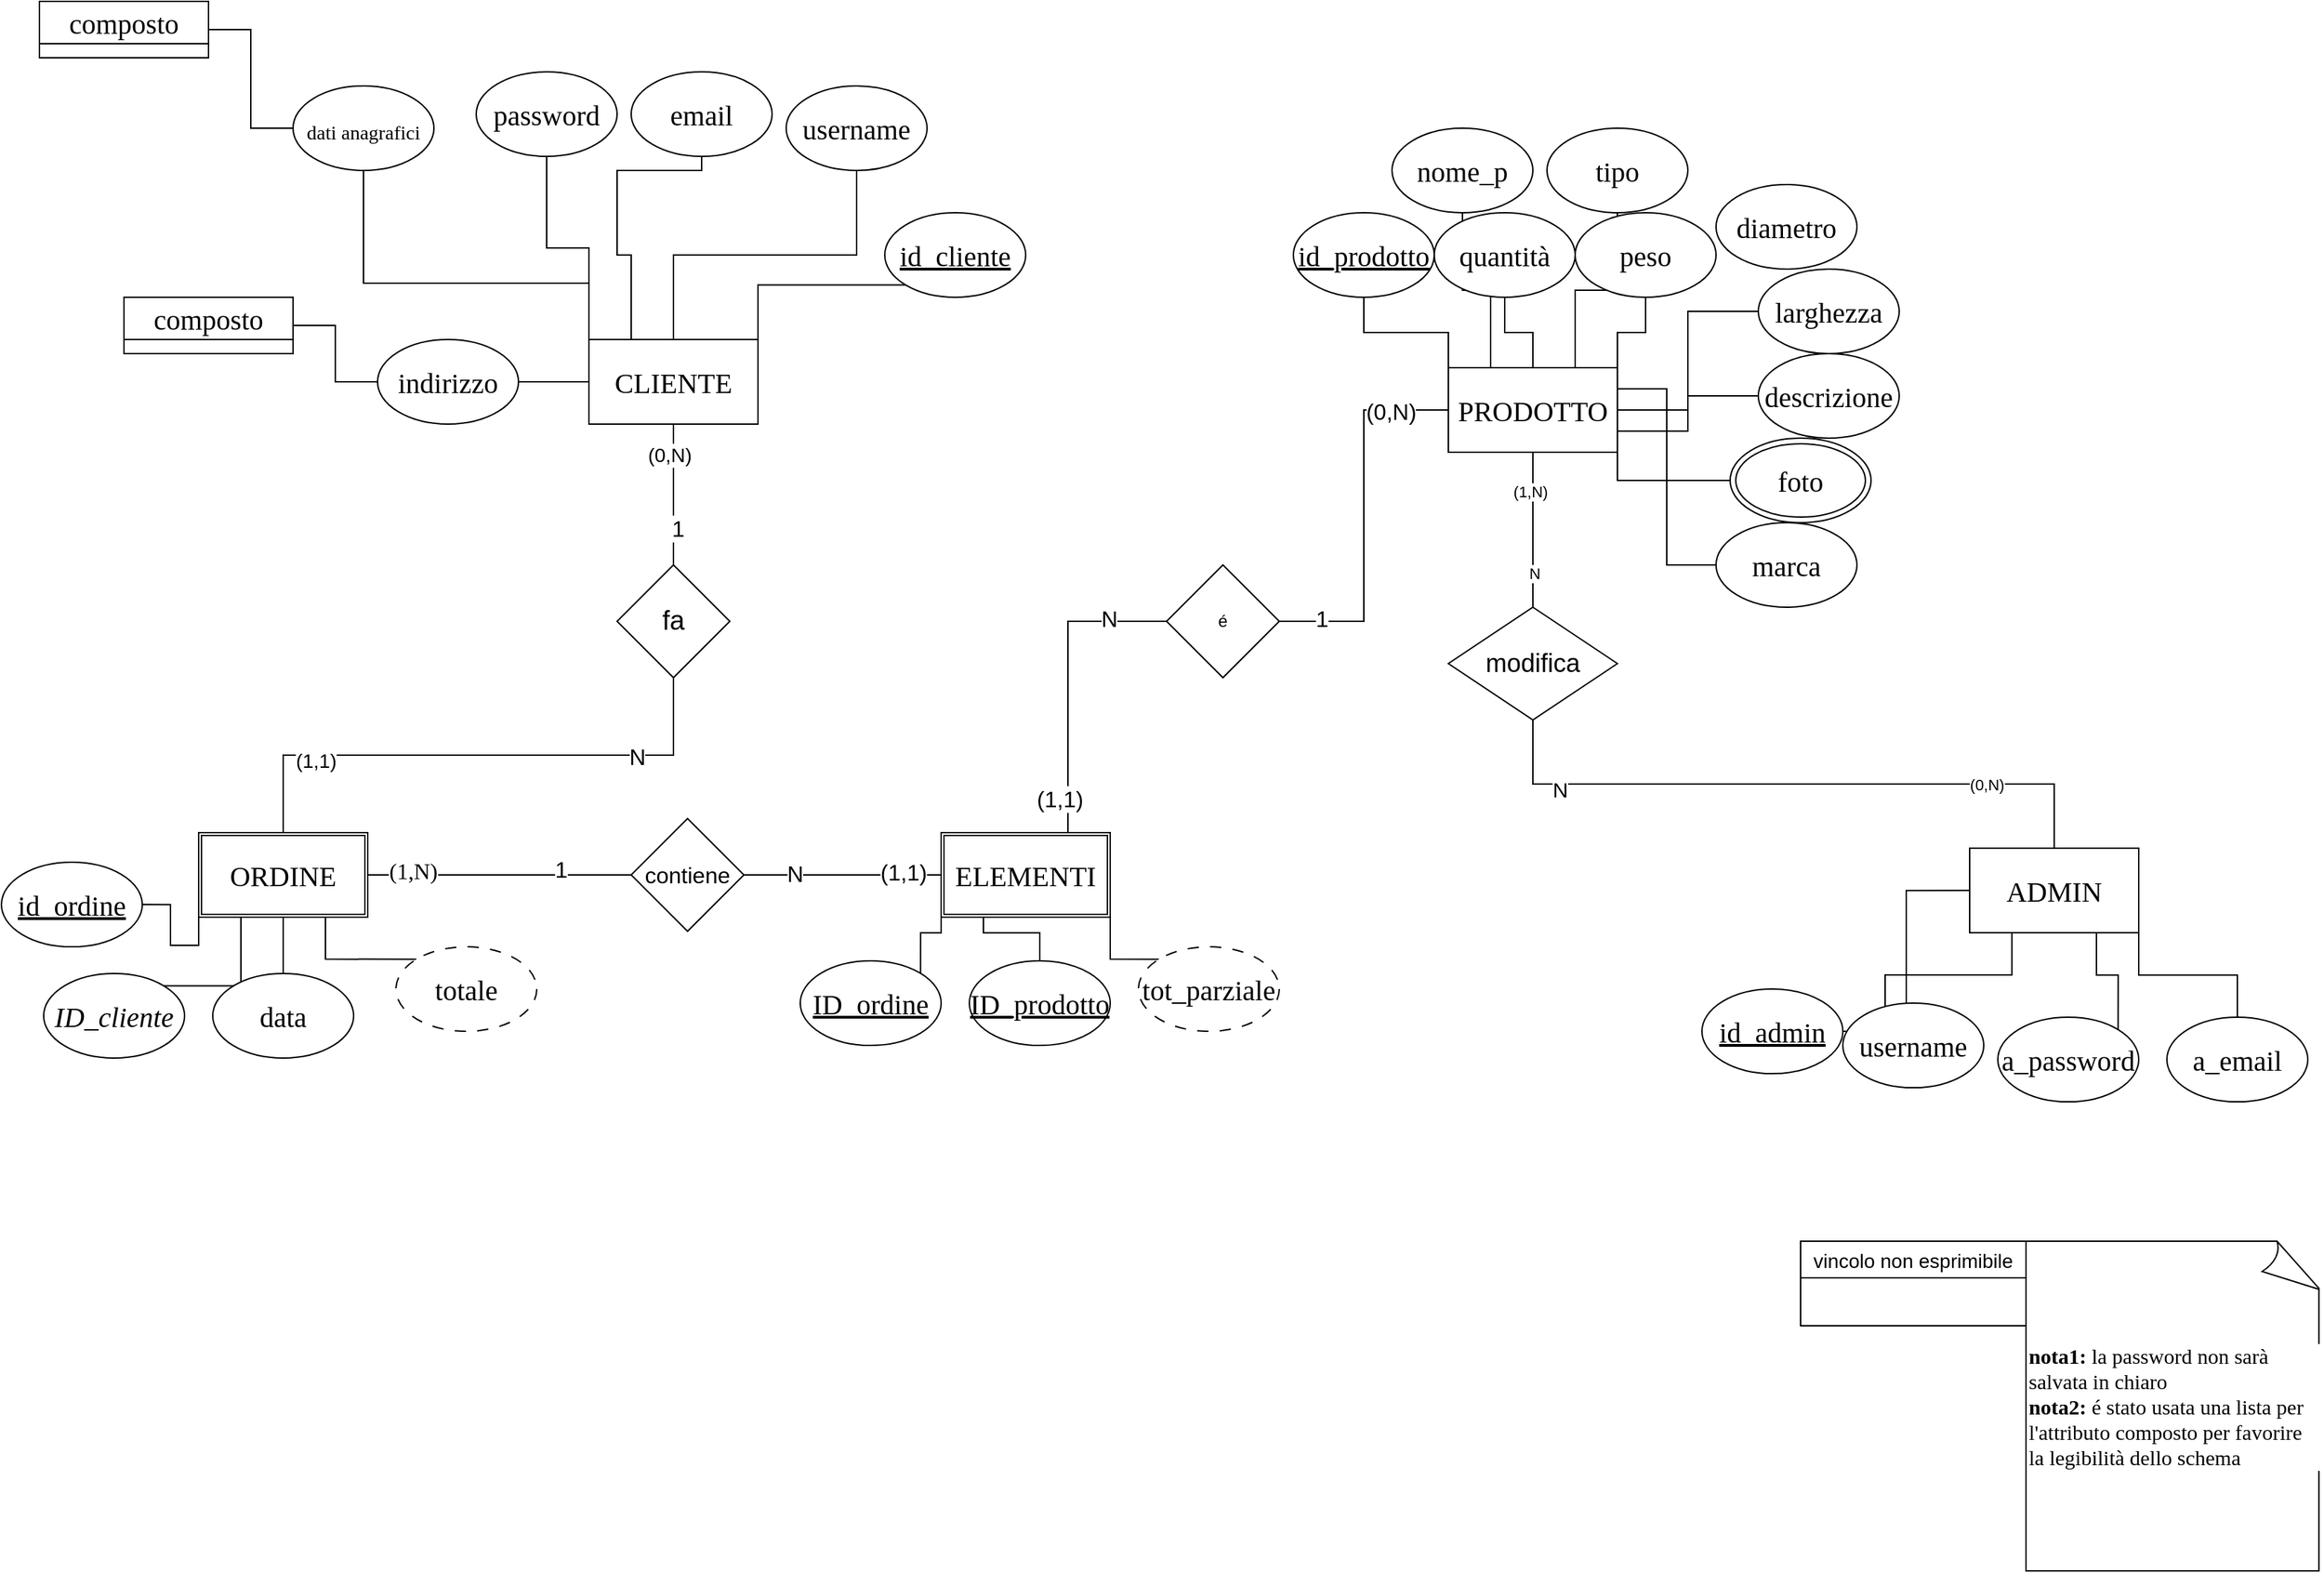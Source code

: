 <mxfile version="24.7.17">
  <diagram name="Pagina-1" id="NRdabR6jRzv1i__fMUOv">
    <mxGraphModel dx="1119" dy="199" grid="1" gridSize="10" guides="1" tooltips="1" connect="1" arrows="1" fold="1" page="1" pageScale="1" pageWidth="827" pageHeight="1169" math="0" shadow="0">
      <root>
        <mxCell id="0" />
        <mxCell id="1" parent="0" />
        <mxCell id="-j8Uv2b7K93E1imjDtDR-1" value="vincolo non esprimibile" style="swimlane;fontStyle=0;childLayout=stackLayout;horizontal=1;startSize=26;horizontalStack=0;resizeParent=1;resizeParentMax=0;resizeLast=0;collapsible=1;marginBottom=0;align=center;fontSize=14;" parent="1" vertex="1">
          <mxGeometry x="450" y="920" width="160" height="60" as="geometry">
            <mxRectangle x="660" y="660" width="180" height="30" as="alternateBounds" />
          </mxGeometry>
        </mxCell>
        <mxCell id="SjlvnA77EbKESXoycACg-14" style="edgeStyle=orthogonalEdgeStyle;rounded=0;orthogonalLoop=1;jettySize=auto;html=1;exitX=0;exitY=0.5;exitDx=0;exitDy=0;entryX=1;entryY=0.5;entryDx=0;entryDy=0;fontFamily=Times New Roman;fontSize=20;fontColor=default;endArrow=none;endFill=0;" parent="1" source="SjlvnA77EbKESXoycACg-2" target="SjlvnA77EbKESXoycACg-6" edge="1">
          <mxGeometry relative="1" as="geometry" />
        </mxCell>
        <mxCell id="SjlvnA77EbKESXoycACg-30" style="edgeStyle=orthogonalEdgeStyle;shape=connector;rounded=0;orthogonalLoop=1;jettySize=auto;html=1;exitX=0;exitY=0.25;exitDx=0;exitDy=0;entryX=0.5;entryY=1;entryDx=0;entryDy=0;strokeColor=default;align=center;verticalAlign=middle;fontFamily=Times New Roman;fontSize=20;fontColor=default;labelBackgroundColor=default;endArrow=none;endFill=0;" parent="1" source="SjlvnA77EbKESXoycACg-2" target="SjlvnA77EbKESXoycACg-28" edge="1">
          <mxGeometry relative="1" as="geometry">
            <Array as="points">
              <mxPoint x="-410" y="240" />
              <mxPoint x="-570" y="240" />
            </Array>
          </mxGeometry>
        </mxCell>
        <mxCell id="SjlvnA77EbKESXoycACg-2" value="CLIENTE" style="rounded=0;whiteSpace=wrap;html=1;fontFamily=Times New Roman;fontSize=20;" parent="1" vertex="1">
          <mxGeometry x="-410" y="280" width="120" height="60" as="geometry" />
        </mxCell>
        <mxCell id="SjlvnA77EbKESXoycACg-29" style="edgeStyle=orthogonalEdgeStyle;shape=connector;rounded=0;orthogonalLoop=1;jettySize=auto;html=1;exitX=0.5;exitY=1;exitDx=0;exitDy=0;entryX=0;entryY=0;entryDx=0;entryDy=0;strokeColor=default;align=center;verticalAlign=middle;fontFamily=Times New Roman;fontSize=20;fontColor=default;labelBackgroundColor=default;endArrow=none;endFill=0;" parent="1" source="SjlvnA77EbKESXoycACg-3" target="SjlvnA77EbKESXoycACg-2" edge="1">
          <mxGeometry relative="1" as="geometry" />
        </mxCell>
        <mxCell id="SjlvnA77EbKESXoycACg-3" value="password" style="ellipse;whiteSpace=wrap;html=1;fontSize=20;fontFamily=Times New Roman;" parent="1" vertex="1">
          <mxGeometry x="-490" y="90" width="100" height="60" as="geometry" />
        </mxCell>
        <mxCell id="SjlvnA77EbKESXoycACg-18" style="edgeStyle=orthogonalEdgeStyle;shape=connector;rounded=0;orthogonalLoop=1;jettySize=auto;html=1;exitX=0;exitY=1;exitDx=0;exitDy=0;entryX=1;entryY=0;entryDx=0;entryDy=0;strokeColor=default;align=center;verticalAlign=middle;fontFamily=Times New Roman;fontSize=20;fontColor=default;labelBackgroundColor=default;endArrow=none;endFill=0;" parent="1" source="SjlvnA77EbKESXoycACg-5" target="SjlvnA77EbKESXoycACg-2" edge="1">
          <mxGeometry relative="1" as="geometry" />
        </mxCell>
        <mxCell id="SjlvnA77EbKESXoycACg-5" value="id_cliente" style="ellipse;whiteSpace=wrap;html=1;fontSize=20;fontFamily=Times New Roman;fontStyle=4" parent="1" vertex="1">
          <mxGeometry x="-200" y="190" width="100" height="60" as="geometry" />
        </mxCell>
        <mxCell id="SjlvnA77EbKESXoycACg-13" style="edgeStyle=orthogonalEdgeStyle;rounded=0;orthogonalLoop=1;jettySize=auto;html=1;exitX=0;exitY=0.5;exitDx=0;exitDy=0;entryX=1;entryY=0.5;entryDx=0;entryDy=0;fontFamily=Times New Roman;fontSize=20;fontColor=default;endArrow=none;endFill=0;" parent="1" source="SjlvnA77EbKESXoycACg-6" target="SjlvnA77EbKESXoycACg-9" edge="1">
          <mxGeometry relative="1" as="geometry" />
        </mxCell>
        <mxCell id="SjlvnA77EbKESXoycACg-6" value="indirizzo" style="ellipse;whiteSpace=wrap;html=1;fontSize=20;fontFamily=Times New Roman;" parent="1" vertex="1">
          <mxGeometry x="-560" y="280" width="100" height="60" as="geometry" />
        </mxCell>
        <mxCell id="SjlvnA77EbKESXoycACg-16" style="edgeStyle=orthogonalEdgeStyle;shape=connector;rounded=0;orthogonalLoop=1;jettySize=auto;html=1;exitX=0.5;exitY=1;exitDx=0;exitDy=0;entryX=0.25;entryY=0;entryDx=0;entryDy=0;strokeColor=default;align=center;verticalAlign=middle;fontFamily=Times New Roman;fontSize=20;fontColor=default;labelBackgroundColor=default;endArrow=none;endFill=0;" parent="1" source="SjlvnA77EbKESXoycACg-7" target="SjlvnA77EbKESXoycACg-2" edge="1">
          <mxGeometry relative="1" as="geometry">
            <Array as="points">
              <mxPoint x="-390" y="160" />
              <mxPoint x="-390" y="220" />
              <mxPoint x="-380" y="220" />
            </Array>
          </mxGeometry>
        </mxCell>
        <mxCell id="SjlvnA77EbKESXoycACg-7" value="email" style="ellipse;whiteSpace=wrap;html=1;fontSize=20;fontFamily=Times New Roman;" parent="1" vertex="1">
          <mxGeometry x="-380" y="90" width="100" height="60" as="geometry" />
        </mxCell>
        <mxCell id="SjlvnA77EbKESXoycACg-17" style="edgeStyle=orthogonalEdgeStyle;shape=connector;rounded=0;orthogonalLoop=1;jettySize=auto;html=1;exitX=0.5;exitY=1;exitDx=0;exitDy=0;entryX=0.5;entryY=0;entryDx=0;entryDy=0;strokeColor=default;align=center;verticalAlign=middle;fontFamily=Times New Roman;fontSize=20;fontColor=default;labelBackgroundColor=default;endArrow=none;endFill=0;" parent="1" source="SjlvnA77EbKESXoycACg-8" target="SjlvnA77EbKESXoycACg-2" edge="1">
          <mxGeometry relative="1" as="geometry" />
        </mxCell>
        <mxCell id="SjlvnA77EbKESXoycACg-8" value="username" style="ellipse;whiteSpace=wrap;html=1;fontSize=20;fontFamily=Times New Roman;" parent="1" vertex="1">
          <mxGeometry x="-270" y="100" width="100" height="60" as="geometry" />
        </mxCell>
        <mxCell id="SjlvnA77EbKESXoycACg-9" value="composto" style="swimlane;fontStyle=0;childLayout=stackLayout;horizontal=1;startSize=30;horizontalStack=0;resizeParent=1;resizeParentMax=0;resizeLast=0;collapsible=1;marginBottom=0;whiteSpace=wrap;html=1;strokeColor=default;align=center;verticalAlign=middle;fontFamily=Times New Roman;fontSize=20;fontColor=default;fillColor=default;" parent="1" vertex="1" collapsed="1">
          <mxGeometry x="-740" y="250" width="120" height="40" as="geometry">
            <mxRectangle x="-250" y="280" width="140" height="210" as="alternateBounds" />
          </mxGeometry>
        </mxCell>
        <mxCell id="SjlvnA77EbKESXoycACg-10" value="civico" style="text;strokeColor=none;fillColor=none;align=left;verticalAlign=middle;spacingLeft=4;spacingRight=4;overflow=hidden;points=[[0,0.5],[1,0.5]];portConstraint=eastwest;rotatable=0;whiteSpace=wrap;html=1;fontFamily=Times New Roman;fontSize=20;fontColor=default;" parent="SjlvnA77EbKESXoycACg-9" vertex="1">
          <mxGeometry y="30" width="140" height="30" as="geometry" />
        </mxCell>
        <mxCell id="SjlvnA77EbKESXoycACg-11" value="via" style="text;strokeColor=none;fillColor=none;align=left;verticalAlign=middle;spacingLeft=4;spacingRight=4;overflow=hidden;points=[[0,0.5],[1,0.5]];portConstraint=eastwest;rotatable=0;whiteSpace=wrap;html=1;fontFamily=Times New Roman;fontSize=20;fontColor=default;" parent="SjlvnA77EbKESXoycACg-9" vertex="1">
          <mxGeometry y="60" width="140" height="30" as="geometry" />
        </mxCell>
        <mxCell id="SjlvnA77EbKESXoycACg-12" value="città" style="text;strokeColor=none;fillColor=none;align=left;verticalAlign=middle;spacingLeft=4;spacingRight=4;overflow=hidden;points=[[0,0.5],[1,0.5]];portConstraint=eastwest;rotatable=0;whiteSpace=wrap;html=1;fontFamily=Times New Roman;fontSize=20;fontColor=default;" parent="SjlvnA77EbKESXoycACg-9" vertex="1">
          <mxGeometry y="90" width="140" height="30" as="geometry" />
        </mxCell>
        <mxCell id="SjlvnA77EbKESXoycACg-21" value="provoncia" style="text;strokeColor=none;fillColor=none;align=left;verticalAlign=middle;spacingLeft=4;spacingRight=4;overflow=hidden;points=[[0,0.5],[1,0.5]];portConstraint=eastwest;rotatable=0;whiteSpace=wrap;html=1;fontFamily=Times New Roman;fontSize=20;fontColor=default;labelBackgroundColor=default;" parent="SjlvnA77EbKESXoycACg-9" vertex="1">
          <mxGeometry y="120" width="140" height="30" as="geometry" />
        </mxCell>
        <mxCell id="SjlvnA77EbKESXoycACg-24" value="nazione" style="text;strokeColor=none;fillColor=none;align=left;verticalAlign=middle;spacingLeft=4;spacingRight=4;overflow=hidden;points=[[0,0.5],[1,0.5]];portConstraint=eastwest;rotatable=0;whiteSpace=wrap;html=1;fontFamily=Times New Roman;fontSize=20;fontColor=default;labelBackgroundColor=default;" parent="SjlvnA77EbKESXoycACg-9" vertex="1">
          <mxGeometry y="150" width="140" height="30" as="geometry" />
        </mxCell>
        <mxCell id="SjlvnA77EbKESXoycACg-25" value="cap" style="text;strokeColor=none;fillColor=none;align=left;verticalAlign=middle;spacingLeft=4;spacingRight=4;overflow=hidden;points=[[0,0.5],[1,0.5]];portConstraint=eastwest;rotatable=0;whiteSpace=wrap;html=1;fontFamily=Times New Roman;fontSize=20;fontColor=default;labelBackgroundColor=default;" parent="SjlvnA77EbKESXoycACg-9" vertex="1">
          <mxGeometry y="180" width="140" height="30" as="geometry" />
        </mxCell>
        <mxCell id="SjlvnA77EbKESXoycACg-19" value="&lt;b&gt;nota1: &lt;/b&gt;la password non sarà salvata in chiaro&lt;div&gt;&lt;b&gt;nota2:&lt;/b&gt;&amp;nbsp;é stato usata una lista per l&#39;attributo composto per favorire la legibilità dello schema&lt;/div&gt;" style="whiteSpace=wrap;html=1;shape=mxgraph.basic.document;strokeColor=default;align=left;verticalAlign=middle;fontFamily=Times New Roman;fontSize=15;fontColor=default;labelBackgroundColor=default;fillColor=default;" parent="1" vertex="1">
          <mxGeometry x="610" y="920" width="210" height="234" as="geometry" />
        </mxCell>
        <mxCell id="SjlvnA77EbKESXoycACg-35" style="edgeStyle=orthogonalEdgeStyle;shape=connector;rounded=0;orthogonalLoop=1;jettySize=auto;html=1;exitX=0;exitY=0.5;exitDx=0;exitDy=0;entryX=1;entryY=0.5;entryDx=0;entryDy=0;strokeColor=default;align=center;verticalAlign=middle;fontFamily=Times New Roman;fontSize=20;fontColor=default;labelBackgroundColor=default;endArrow=none;endFill=0;" parent="1" source="SjlvnA77EbKESXoycACg-28" target="SjlvnA77EbKESXoycACg-31" edge="1">
          <mxGeometry relative="1" as="geometry" />
        </mxCell>
        <mxCell id="SjlvnA77EbKESXoycACg-28" value="&lt;font style=&quot;font-size: 14px;&quot;&gt;dati anagrafici&lt;/font&gt;" style="ellipse;whiteSpace=wrap;html=1;strokeColor=default;align=center;verticalAlign=middle;fontFamily=Times New Roman;fontSize=20;fontColor=default;labelBackgroundColor=default;fillColor=default;" parent="1" vertex="1">
          <mxGeometry x="-620" y="100" width="100" height="60" as="geometry" />
        </mxCell>
        <mxCell id="SjlvnA77EbKESXoycACg-31" value="composto" style="swimlane;fontStyle=0;childLayout=stackLayout;horizontal=1;startSize=30;horizontalStack=0;resizeParent=1;resizeParentMax=0;resizeLast=0;collapsible=1;marginBottom=0;whiteSpace=wrap;html=1;strokeColor=default;align=center;verticalAlign=middle;fontFamily=Times New Roman;fontSize=20;fontColor=default;labelBackgroundColor=default;fillColor=default;" parent="1" vertex="1" collapsed="1">
          <mxGeometry x="-800" y="40" width="120" height="40" as="geometry">
            <mxRectangle x="-310" y="70" width="140" height="120" as="alternateBounds" />
          </mxGeometry>
        </mxCell>
        <mxCell id="SjlvnA77EbKESXoycACg-32" value="nome" style="text;strokeColor=none;fillColor=none;align=left;verticalAlign=middle;spacingLeft=4;spacingRight=4;overflow=hidden;points=[[0,0.5],[1,0.5]];portConstraint=eastwest;rotatable=0;whiteSpace=wrap;html=1;fontFamily=Times New Roman;fontSize=20;fontColor=default;labelBackgroundColor=default;" parent="SjlvnA77EbKESXoycACg-31" vertex="1">
          <mxGeometry y="30" width="140" height="30" as="geometry" />
        </mxCell>
        <mxCell id="SjlvnA77EbKESXoycACg-33" value="cognome" style="text;strokeColor=none;fillColor=none;align=left;verticalAlign=middle;spacingLeft=4;spacingRight=4;overflow=hidden;points=[[0,0.5],[1,0.5]];portConstraint=eastwest;rotatable=0;whiteSpace=wrap;html=1;fontFamily=Times New Roman;fontSize=20;fontColor=default;labelBackgroundColor=default;" parent="SjlvnA77EbKESXoycACg-31" vertex="1">
          <mxGeometry y="60" width="140" height="30" as="geometry" />
        </mxCell>
        <mxCell id="SjlvnA77EbKESXoycACg-34" value="data di nascita" style="text;strokeColor=none;fillColor=none;align=left;verticalAlign=middle;spacingLeft=4;spacingRight=4;overflow=hidden;points=[[0,0.5],[1,0.5]];portConstraint=eastwest;rotatable=0;whiteSpace=wrap;html=1;fontFamily=Times New Roman;fontSize=20;fontColor=default;labelBackgroundColor=default;" parent="SjlvnA77EbKESXoycACg-31" vertex="1">
          <mxGeometry y="90" width="140" height="30" as="geometry" />
        </mxCell>
        <mxCell id="SjlvnA77EbKESXoycACg-36" value="ADMIN" style="rounded=0;whiteSpace=wrap;html=1;strokeColor=default;align=center;verticalAlign=middle;fontFamily=Times New Roman;fontSize=20;fontColor=default;labelBackgroundColor=default;fillColor=default;" parent="1" vertex="1">
          <mxGeometry x="570" y="641.05" width="120" height="60" as="geometry" />
        </mxCell>
        <mxCell id="SjlvnA77EbKESXoycACg-41" style="edgeStyle=orthogonalEdgeStyle;shape=connector;rounded=0;orthogonalLoop=1;jettySize=auto;html=1;exitX=0.5;exitY=0;exitDx=0;exitDy=0;entryX=1;entryY=1;entryDx=0;entryDy=0;strokeColor=default;align=center;verticalAlign=middle;fontFamily=Times New Roman;fontSize=20;fontColor=default;labelBackgroundColor=default;endArrow=none;endFill=0;" parent="1" source="SjlvnA77EbKESXoycACg-37" target="SjlvnA77EbKESXoycACg-36" edge="1">
          <mxGeometry relative="1" as="geometry" />
        </mxCell>
        <mxCell id="SjlvnA77EbKESXoycACg-37" value="a_email" style="ellipse;whiteSpace=wrap;html=1;fontSize=20;fontFamily=Times New Roman;" parent="1" vertex="1">
          <mxGeometry x="710" y="761.05" width="100" height="60" as="geometry" />
        </mxCell>
        <mxCell id="SjlvnA77EbKESXoycACg-42" style="edgeStyle=orthogonalEdgeStyle;shape=connector;rounded=0;orthogonalLoop=1;jettySize=auto;html=1;exitX=1;exitY=0;exitDx=0;exitDy=0;entryX=0.75;entryY=1;entryDx=0;entryDy=0;strokeColor=default;align=center;verticalAlign=middle;fontFamily=Times New Roman;fontSize=20;fontColor=default;labelBackgroundColor=default;endArrow=none;endFill=0;" parent="1" source="SjlvnA77EbKESXoycACg-38" target="SjlvnA77EbKESXoycACg-36" edge="1">
          <mxGeometry relative="1" as="geometry" />
        </mxCell>
        <mxCell id="SjlvnA77EbKESXoycACg-38" value="a_password" style="ellipse;whiteSpace=wrap;html=1;fontSize=20;fontFamily=Times New Roman;" parent="1" vertex="1">
          <mxGeometry x="590" y="761.05" width="100" height="60" as="geometry" />
        </mxCell>
        <mxCell id="SjlvnA77EbKESXoycACg-44" style="edgeStyle=orthogonalEdgeStyle;shape=connector;rounded=0;orthogonalLoop=1;jettySize=auto;html=1;exitX=1;exitY=0.5;exitDx=0;exitDy=0;entryX=0.25;entryY=1;entryDx=0;entryDy=0;strokeColor=default;align=center;verticalAlign=middle;fontFamily=Times New Roman;fontSize=20;fontColor=default;labelBackgroundColor=default;endArrow=none;endFill=0;" parent="1" source="SjlvnA77EbKESXoycACg-39" target="SjlvnA77EbKESXoycACg-36" edge="1">
          <mxGeometry relative="1" as="geometry">
            <Array as="points">
              <mxPoint x="510" y="731.05" />
              <mxPoint x="600" y="731.05" />
            </Array>
          </mxGeometry>
        </mxCell>
        <mxCell id="SjlvnA77EbKESXoycACg-45" style="edgeStyle=orthogonalEdgeStyle;shape=connector;rounded=0;orthogonalLoop=1;jettySize=auto;html=1;exitX=1;exitY=0.5;exitDx=0;exitDy=0;entryX=0;entryY=0.5;entryDx=0;entryDy=0;strokeColor=default;align=center;verticalAlign=middle;fontFamily=Times New Roman;fontSize=20;fontColor=default;labelBackgroundColor=default;endArrow=none;endFill=0;" parent="1" source="SjlvnA77EbKESXoycACg-40" target="SjlvnA77EbKESXoycACg-36" edge="1">
          <mxGeometry relative="1" as="geometry" />
        </mxCell>
        <mxCell id="SjlvnA77EbKESXoycACg-40" value="&lt;u&gt;id_admin&lt;/u&gt;" style="ellipse;whiteSpace=wrap;html=1;fontSize=20;fontFamily=Times New Roman;" parent="1" vertex="1">
          <mxGeometry x="380" y="741.05" width="100" height="60" as="geometry" />
        </mxCell>
        <mxCell id="SjlvnA77EbKESXoycACg-46" value="PRODOTTO" style="rounded=0;whiteSpace=wrap;html=1;strokeColor=default;align=center;verticalAlign=middle;fontFamily=Times New Roman;fontSize=20;fontColor=default;labelBackgroundColor=default;fillColor=default;" parent="1" vertex="1">
          <mxGeometry x="200" y="300" width="120" height="60" as="geometry" />
        </mxCell>
        <mxCell id="SjlvnA77EbKESXoycACg-63" style="edgeStyle=orthogonalEdgeStyle;shape=connector;rounded=0;orthogonalLoop=1;jettySize=auto;html=1;exitX=0.5;exitY=1;exitDx=0;exitDy=0;entryX=0.5;entryY=0;entryDx=0;entryDy=0;strokeColor=default;align=center;verticalAlign=middle;fontFamily=Times New Roman;fontSize=20;fontColor=default;labelBackgroundColor=default;endArrow=none;endFill=0;" parent="1" source="SjlvnA77EbKESXoycACg-47" target="SjlvnA77EbKESXoycACg-46" edge="1">
          <mxGeometry relative="1" as="geometry" />
        </mxCell>
        <mxCell id="SjlvnA77EbKESXoycACg-61" style="edgeStyle=orthogonalEdgeStyle;shape=connector;rounded=0;orthogonalLoop=1;jettySize=auto;html=1;exitX=0.5;exitY=1;exitDx=0;exitDy=0;entryX=1;entryY=0;entryDx=0;entryDy=0;strokeColor=default;align=center;verticalAlign=middle;fontFamily=Times New Roman;fontSize=20;fontColor=default;labelBackgroundColor=default;endArrow=none;endFill=0;" parent="1" source="SjlvnA77EbKESXoycACg-48" target="SjlvnA77EbKESXoycACg-46" edge="1">
          <mxGeometry relative="1" as="geometry" />
        </mxCell>
        <mxCell id="SjlvnA77EbKESXoycACg-60" style="edgeStyle=orthogonalEdgeStyle;shape=connector;rounded=0;orthogonalLoop=1;jettySize=auto;html=1;exitX=0;exitY=0.5;exitDx=0;exitDy=0;entryX=1;entryY=0.25;entryDx=0;entryDy=0;strokeColor=default;align=center;verticalAlign=middle;fontFamily=Times New Roman;fontSize=20;fontColor=default;labelBackgroundColor=default;endArrow=none;endFill=0;" parent="1" source="SjlvnA77EbKESXoycACg-49" target="SjlvnA77EbKESXoycACg-46" edge="1">
          <mxGeometry relative="1" as="geometry" />
        </mxCell>
        <mxCell id="SjlvnA77EbKESXoycACg-49" value="marca" style="ellipse;whiteSpace=wrap;html=1;fontSize=20;fontFamily=Times New Roman;" parent="1" vertex="1">
          <mxGeometry x="390" y="410" width="100" height="60" as="geometry" />
        </mxCell>
        <mxCell id="SjlvnA77EbKESXoycACg-57" style="edgeStyle=orthogonalEdgeStyle;shape=connector;rounded=0;orthogonalLoop=1;jettySize=auto;html=1;exitX=0;exitY=0.5;exitDx=0;exitDy=0;entryX=1;entryY=1;entryDx=0;entryDy=0;strokeColor=default;align=center;verticalAlign=middle;fontFamily=Times New Roman;fontSize=20;fontColor=default;labelBackgroundColor=default;endArrow=none;endFill=0;" parent="1" source="0uigxhlXDYKZX2fZEs79-1" target="SjlvnA77EbKESXoycACg-46" edge="1">
          <mxGeometry relative="1" as="geometry">
            <mxPoint x="400" y="380" as="sourcePoint" />
          </mxGeometry>
        </mxCell>
        <mxCell id="SjlvnA77EbKESXoycACg-58" style="edgeStyle=orthogonalEdgeStyle;shape=connector;rounded=0;orthogonalLoop=1;jettySize=auto;html=1;exitX=0;exitY=0.5;exitDx=0;exitDy=0;entryX=1;entryY=0.75;entryDx=0;entryDy=0;strokeColor=default;align=center;verticalAlign=middle;fontFamily=Times New Roman;fontSize=20;fontColor=default;labelBackgroundColor=default;endArrow=none;endFill=0;" parent="1" source="SjlvnA77EbKESXoycACg-51" target="SjlvnA77EbKESXoycACg-46" edge="1">
          <mxGeometry relative="1" as="geometry" />
        </mxCell>
        <mxCell id="SjlvnA77EbKESXoycACg-51" value="descrizione" style="ellipse;whiteSpace=wrap;html=1;fontSize=20;fontFamily=Times New Roman;" parent="1" vertex="1">
          <mxGeometry x="420" y="290" width="100" height="60" as="geometry" />
        </mxCell>
        <mxCell id="SjlvnA77EbKESXoycACg-65" style="edgeStyle=orthogonalEdgeStyle;shape=connector;rounded=0;orthogonalLoop=1;jettySize=auto;html=1;exitX=0.5;exitY=1;exitDx=0;exitDy=0;entryX=0;entryY=0;entryDx=0;entryDy=0;strokeColor=default;align=center;verticalAlign=middle;fontFamily=Times New Roman;fontSize=20;fontColor=default;labelBackgroundColor=default;endArrow=none;endFill=0;" parent="1" source="SjlvnA77EbKESXoycACg-52" target="SjlvnA77EbKESXoycACg-46" edge="1">
          <mxGeometry relative="1" as="geometry" />
        </mxCell>
        <mxCell id="SjlvnA77EbKESXoycACg-52" value="&lt;u&gt;id_prodotto&lt;/u&gt;" style="ellipse;whiteSpace=wrap;html=1;fontSize=20;fontFamily=Times New Roman;" parent="1" vertex="1">
          <mxGeometry x="90" y="190" width="100" height="60" as="geometry" />
        </mxCell>
        <mxCell id="SjlvnA77EbKESXoycACg-53" value="diametro" style="ellipse;whiteSpace=wrap;html=1;fontSize=20;fontFamily=Times New Roman;" parent="1" vertex="1">
          <mxGeometry x="390" y="170" width="100" height="60" as="geometry" />
        </mxCell>
        <mxCell id="SjlvnA77EbKESXoycACg-64" style="edgeStyle=orthogonalEdgeStyle;shape=connector;rounded=0;orthogonalLoop=1;jettySize=auto;html=1;exitX=0.5;exitY=1;exitDx=0;exitDy=0;entryX=0.25;entryY=0;entryDx=0;entryDy=0;strokeColor=default;align=center;verticalAlign=middle;fontFamily=Times New Roman;fontSize=20;fontColor=default;labelBackgroundColor=default;endArrow=none;endFill=0;" parent="1" source="SjlvnA77EbKESXoycACg-54" target="SjlvnA77EbKESXoycACg-46" edge="1">
          <mxGeometry relative="1" as="geometry" />
        </mxCell>
        <mxCell id="SjlvnA77EbKESXoycACg-54" value="nome_p" style="ellipse;whiteSpace=wrap;html=1;fontSize=20;fontFamily=Times New Roman;" parent="1" vertex="1">
          <mxGeometry x="160" y="130" width="100" height="60" as="geometry" />
        </mxCell>
        <mxCell id="SjlvnA77EbKESXoycACg-62" style="edgeStyle=orthogonalEdgeStyle;shape=connector;rounded=0;orthogonalLoop=1;jettySize=auto;html=1;exitX=0.5;exitY=1;exitDx=0;exitDy=0;entryX=0.75;entryY=0;entryDx=0;entryDy=0;strokeColor=default;align=center;verticalAlign=middle;fontFamily=Times New Roman;fontSize=20;fontColor=default;labelBackgroundColor=default;endArrow=none;endFill=0;" parent="1" source="SjlvnA77EbKESXoycACg-55" target="SjlvnA77EbKESXoycACg-46" edge="1">
          <mxGeometry relative="1" as="geometry" />
        </mxCell>
        <mxCell id="SjlvnA77EbKESXoycACg-55" value="tipo" style="ellipse;whiteSpace=wrap;html=1;fontSize=20;fontFamily=Times New Roman;" parent="1" vertex="1">
          <mxGeometry x="270" y="130" width="100" height="60" as="geometry" />
        </mxCell>
        <mxCell id="SjlvnA77EbKESXoycACg-59" style="edgeStyle=orthogonalEdgeStyle;shape=connector;rounded=0;orthogonalLoop=1;jettySize=auto;html=1;exitX=0;exitY=0.5;exitDx=0;exitDy=0;entryX=1;entryY=0.5;entryDx=0;entryDy=0;strokeColor=default;align=center;verticalAlign=middle;fontFamily=Times New Roman;fontSize=20;fontColor=default;labelBackgroundColor=default;endArrow=none;endFill=0;" parent="1" source="SjlvnA77EbKESXoycACg-56" target="SjlvnA77EbKESXoycACg-46" edge="1">
          <mxGeometry relative="1" as="geometry" />
        </mxCell>
        <mxCell id="SjlvnA77EbKESXoycACg-56" value="larghezza" style="ellipse;whiteSpace=wrap;html=1;fontSize=20;fontFamily=Times New Roman;" parent="1" vertex="1">
          <mxGeometry x="420" y="230" width="100" height="60" as="geometry" />
        </mxCell>
        <mxCell id="SjlvnA77EbKESXoycACg-47" value="quantità" style="ellipse;whiteSpace=wrap;html=1;fontSize=20;fontFamily=Times New Roman;" parent="1" vertex="1">
          <mxGeometry x="190" y="190" width="100" height="60" as="geometry" />
        </mxCell>
        <mxCell id="SjlvnA77EbKESXoycACg-48" value="peso" style="ellipse;whiteSpace=wrap;html=1;fontSize=20;fontFamily=Times New Roman;" parent="1" vertex="1">
          <mxGeometry x="290" y="190" width="100" height="60" as="geometry" />
        </mxCell>
        <mxCell id="0uigxhlXDYKZX2fZEs79-1" value="&lt;font face=&quot;Times New Roman&quot; style=&quot;font-size: 20px;&quot;&gt;foto&lt;/font&gt;" style="ellipse;shape=doubleEllipse;whiteSpace=wrap;html=1;" parent="1" vertex="1">
          <mxGeometry x="400" y="350" width="100" height="60" as="geometry" />
        </mxCell>
        <mxCell id="SjlvnA77EbKESXoycACg-39" value="username" style="ellipse;whiteSpace=wrap;html=1;fontSize=20;fontFamily=Times New Roman;" parent="1" vertex="1">
          <mxGeometry x="480" y="751.05" width="100" height="60" as="geometry" />
        </mxCell>
        <mxCell id="0uigxhlXDYKZX2fZEs79-4" style="edgeStyle=orthogonalEdgeStyle;rounded=0;orthogonalLoop=1;jettySize=auto;html=1;exitX=0.5;exitY=0;exitDx=0;exitDy=0;entryX=0.5;entryY=1;entryDx=0;entryDy=0;endArrow=none;endFill=0;" parent="1" source="0uigxhlXDYKZX2fZEs79-3" target="SjlvnA77EbKESXoycACg-46" edge="1">
          <mxGeometry relative="1" as="geometry" />
        </mxCell>
        <mxCell id="0uigxhlXDYKZX2fZEs79-6" value="(1,N)" style="edgeLabel;html=1;align=center;verticalAlign=middle;resizable=0;points=[];" parent="0uigxhlXDYKZX2fZEs79-4" vertex="1" connectable="0">
          <mxGeometry x="0.495" y="2" relative="1" as="geometry">
            <mxPoint as="offset" />
          </mxGeometry>
        </mxCell>
        <mxCell id="0uigxhlXDYKZX2fZEs79-9" value="N" style="edgeLabel;html=1;align=center;verticalAlign=middle;resizable=0;points=[];" parent="0uigxhlXDYKZX2fZEs79-4" vertex="1" connectable="0">
          <mxGeometry x="-0.552" y="-1" relative="1" as="geometry">
            <mxPoint as="offset" />
          </mxGeometry>
        </mxCell>
        <mxCell id="0uigxhlXDYKZX2fZEs79-5" style="edgeStyle=orthogonalEdgeStyle;rounded=0;orthogonalLoop=1;jettySize=auto;html=1;exitX=0.5;exitY=1;exitDx=0;exitDy=0;entryX=0.5;entryY=0;entryDx=0;entryDy=0;endArrow=none;endFill=0;" parent="1" source="0uigxhlXDYKZX2fZEs79-3" target="SjlvnA77EbKESXoycACg-36" edge="1">
          <mxGeometry relative="1" as="geometry" />
        </mxCell>
        <mxCell id="0uigxhlXDYKZX2fZEs79-7" value="(0,N)" style="edgeLabel;html=1;align=center;verticalAlign=middle;resizable=0;points=[];" parent="0uigxhlXDYKZX2fZEs79-5" vertex="1" connectable="0">
          <mxGeometry x="0.591" relative="1" as="geometry">
            <mxPoint as="offset" />
          </mxGeometry>
        </mxCell>
        <mxCell id="0uigxhlXDYKZX2fZEs79-8" value="N" style="edgeLabel;html=1;align=center;verticalAlign=middle;resizable=0;points=[];fontSize=15;" parent="0uigxhlXDYKZX2fZEs79-5" vertex="1" connectable="0">
          <mxGeometry x="-0.722" y="-3" relative="1" as="geometry">
            <mxPoint as="offset" />
          </mxGeometry>
        </mxCell>
        <mxCell id="0uigxhlXDYKZX2fZEs79-3" value="&lt;font style=&quot;font-size: 18px;&quot;&gt;modifica&lt;/font&gt;" style="rhombus;whiteSpace=wrap;html=1;" parent="1" vertex="1">
          <mxGeometry x="200" y="470" width="120" height="80" as="geometry" />
        </mxCell>
        <mxCell id="0uigxhlXDYKZX2fZEs79-12" style="edgeStyle=orthogonalEdgeStyle;rounded=0;orthogonalLoop=1;jettySize=auto;html=1;exitX=0.5;exitY=0;exitDx=0;exitDy=0;entryX=0.5;entryY=1;entryDx=0;entryDy=0;endArrow=none;endFill=0;" parent="1" source="0uigxhlXDYKZX2fZEs79-11" target="SjlvnA77EbKESXoycACg-2" edge="1">
          <mxGeometry relative="1" as="geometry" />
        </mxCell>
        <mxCell id="0uigxhlXDYKZX2fZEs79-16" value="&lt;font style=&quot;font-size: 14px;&quot;&gt;(0,N)&lt;/font&gt;" style="edgeLabel;html=1;align=center;verticalAlign=middle;resizable=0;points=[];fontFamily=Helvetica;fontSize=11;fontColor=default;labelBackgroundColor=default;" parent="0uigxhlXDYKZX2fZEs79-12" vertex="1" connectable="0">
          <mxGeometry x="0.559" y="3" relative="1" as="geometry">
            <mxPoint as="offset" />
          </mxGeometry>
        </mxCell>
        <mxCell id="0uigxhlXDYKZX2fZEs79-18" value="&lt;font style=&quot;font-size: 16px;&quot;&gt;1&lt;/font&gt;" style="edgeLabel;html=1;align=center;verticalAlign=middle;resizable=0;points=[];fontFamily=Helvetica;fontSize=11;fontColor=default;labelBackgroundColor=default;" parent="0uigxhlXDYKZX2fZEs79-12" vertex="1" connectable="0">
          <mxGeometry x="-0.477" y="-3" relative="1" as="geometry">
            <mxPoint as="offset" />
          </mxGeometry>
        </mxCell>
        <mxCell id="0uigxhlXDYKZX2fZEs79-11" value="&lt;font style=&quot;font-size: 19px;&quot;&gt;fa&lt;/font&gt;" style="rhombus;whiteSpace=wrap;html=1;" parent="1" vertex="1">
          <mxGeometry x="-390" y="440" width="80" height="80" as="geometry" />
        </mxCell>
        <mxCell id="0uigxhlXDYKZX2fZEs79-15" style="edgeStyle=orthogonalEdgeStyle;shape=connector;rounded=0;orthogonalLoop=1;jettySize=auto;html=1;exitX=0.5;exitY=0;exitDx=0;exitDy=0;entryX=0.5;entryY=1;entryDx=0;entryDy=0;strokeColor=default;align=center;verticalAlign=middle;fontFamily=Helvetica;fontSize=11;fontColor=default;labelBackgroundColor=default;endArrow=none;endFill=0;" parent="1" source="0uigxhlXDYKZX2fZEs79-14" target="0uigxhlXDYKZX2fZEs79-11" edge="1">
          <mxGeometry relative="1" as="geometry" />
        </mxCell>
        <mxCell id="0uigxhlXDYKZX2fZEs79-17" value="&lt;font style=&quot;font-size: 14px;&quot;&gt;(1,1)&lt;/font&gt;" style="edgeLabel;html=1;align=center;verticalAlign=middle;resizable=0;points=[];fontFamily=Helvetica;fontSize=11;fontColor=default;labelBackgroundColor=default;" parent="0uigxhlXDYKZX2fZEs79-15" vertex="1" connectable="0">
          <mxGeometry x="-0.599" y="-4" relative="1" as="geometry">
            <mxPoint as="offset" />
          </mxGeometry>
        </mxCell>
        <mxCell id="0uigxhlXDYKZX2fZEs79-19" value="&lt;span style=&quot;font-size: 16px;&quot;&gt;N&lt;/span&gt;" style="edgeLabel;html=1;align=center;verticalAlign=middle;resizable=0;points=[];fontFamily=Helvetica;fontSize=11;fontColor=default;labelBackgroundColor=default;" parent="0uigxhlXDYKZX2fZEs79-15" vertex="1" connectable="0">
          <mxGeometry x="0.58" y="-1" relative="1" as="geometry">
            <mxPoint as="offset" />
          </mxGeometry>
        </mxCell>
        <mxCell id="0uigxhlXDYKZX2fZEs79-14" value="ORDINE" style="shape=ext;double=1;rounded=0;whiteSpace=wrap;html=1;fontFamily=Times New Roman;fontSize=20;fontColor=default;labelBackgroundColor=default;" parent="1" vertex="1">
          <mxGeometry x="-687" y="630" width="120" height="60" as="geometry" />
        </mxCell>
        <mxCell id="0uigxhlXDYKZX2fZEs79-26" style="edgeStyle=orthogonalEdgeStyle;shape=connector;rounded=0;orthogonalLoop=1;jettySize=auto;html=1;exitX=1;exitY=0.5;exitDx=0;exitDy=0;entryX=0;entryY=1;entryDx=0;entryDy=0;strokeColor=default;align=center;verticalAlign=middle;fontFamily=Helvetica;fontSize=11;fontColor=default;labelBackgroundColor=default;endArrow=none;endFill=0;" parent="1" source="0uigxhlXDYKZX2fZEs79-20" target="0uigxhlXDYKZX2fZEs79-14" edge="1">
          <mxGeometry relative="1" as="geometry" />
        </mxCell>
        <mxCell id="0uigxhlXDYKZX2fZEs79-20" value="id_ordine" style="ellipse;whiteSpace=wrap;html=1;fontSize=20;fontFamily=Times New Roman;fontStyle=4" parent="1" vertex="1">
          <mxGeometry x="-827" y="651.05" width="100" height="60" as="geometry" />
        </mxCell>
        <mxCell id="0uigxhlXDYKZX2fZEs79-25" style="edgeStyle=orthogonalEdgeStyle;shape=connector;rounded=0;orthogonalLoop=1;jettySize=auto;html=1;exitX=1;exitY=0;exitDx=0;exitDy=0;entryX=0.25;entryY=1;entryDx=0;entryDy=0;strokeColor=default;align=center;verticalAlign=middle;fontFamily=Helvetica;fontSize=11;fontColor=default;labelBackgroundColor=default;endArrow=none;endFill=0;" parent="1" source="0uigxhlXDYKZX2fZEs79-21" target="0uigxhlXDYKZX2fZEs79-14" edge="1">
          <mxGeometry relative="1" as="geometry" />
        </mxCell>
        <mxCell id="0uigxhlXDYKZX2fZEs79-21" value="&lt;i&gt;ID_cliente&lt;/i&gt;" style="ellipse;whiteSpace=wrap;html=1;fontSize=20;fontFamily=Times New Roman;" parent="1" vertex="1">
          <mxGeometry x="-797" y="730" width="100" height="60" as="geometry" />
        </mxCell>
        <mxCell id="0uigxhlXDYKZX2fZEs79-24" style="edgeStyle=orthogonalEdgeStyle;shape=connector;rounded=0;orthogonalLoop=1;jettySize=auto;html=1;exitX=0.5;exitY=0;exitDx=0;exitDy=0;entryX=0.5;entryY=1;entryDx=0;entryDy=0;strokeColor=default;align=center;verticalAlign=middle;fontFamily=Helvetica;fontSize=11;fontColor=default;labelBackgroundColor=default;endArrow=none;endFill=0;" parent="1" source="0uigxhlXDYKZX2fZEs79-22" target="0uigxhlXDYKZX2fZEs79-14" edge="1">
          <mxGeometry relative="1" as="geometry" />
        </mxCell>
        <mxCell id="0uigxhlXDYKZX2fZEs79-22" value="data" style="ellipse;whiteSpace=wrap;html=1;fontSize=20;fontFamily=Times New Roman;" parent="1" vertex="1">
          <mxGeometry x="-677" y="730" width="100" height="60" as="geometry" />
        </mxCell>
        <mxCell id="0uigxhlXDYKZX2fZEs79-27" style="edgeStyle=orthogonalEdgeStyle;shape=connector;rounded=0;orthogonalLoop=1;jettySize=auto;html=1;exitX=0;exitY=0;exitDx=0;exitDy=0;entryX=0.75;entryY=1;entryDx=0;entryDy=0;strokeColor=default;align=center;verticalAlign=middle;fontFamily=Helvetica;fontSize=11;fontColor=default;labelBackgroundColor=default;endArrow=none;endFill=0;" parent="1" source="0uigxhlXDYKZX2fZEs79-23" target="0uigxhlXDYKZX2fZEs79-14" edge="1">
          <mxGeometry relative="1" as="geometry" />
        </mxCell>
        <mxCell id="0uigxhlXDYKZX2fZEs79-23" value="totale" style="ellipse;whiteSpace=wrap;html=1;fontSize=20;fontFamily=Times New Roman;dashed=1;dashPattern=8 8;" parent="1" vertex="1">
          <mxGeometry x="-547" y="711.05" width="100" height="60" as="geometry" />
        </mxCell>
        <mxCell id="ErvmEHrbimVohfqIZDGu-5" style="edgeStyle=orthogonalEdgeStyle;rounded=0;orthogonalLoop=1;jettySize=auto;html=1;exitX=0;exitY=0.5;exitDx=0;exitDy=0;endArrow=none;endFill=0;entryX=1;entryY=0.5;entryDx=0;entryDy=0;" edge="1" parent="1" source="0uigxhlXDYKZX2fZEs79-28" target="0uigxhlXDYKZX2fZEs79-14">
          <mxGeometry relative="1" as="geometry">
            <mxPoint x="-490" y="650.0" as="targetPoint" />
          </mxGeometry>
        </mxCell>
        <mxCell id="ErvmEHrbimVohfqIZDGu-14" value="&lt;font face=&quot;Times New Roman&quot; style=&quot;font-size: 16px;&quot;&gt;(1,N)&lt;/font&gt;" style="edgeLabel;html=1;align=center;verticalAlign=middle;resizable=0;points=[];" vertex="1" connectable="0" parent="ErvmEHrbimVohfqIZDGu-5">
          <mxGeometry x="0.657" y="-3" relative="1" as="geometry">
            <mxPoint as="offset" />
          </mxGeometry>
        </mxCell>
        <mxCell id="ErvmEHrbimVohfqIZDGu-17" value="&lt;font style=&quot;font-size: 16px;&quot;&gt;1&lt;/font&gt;" style="edgeLabel;html=1;align=center;verticalAlign=middle;resizable=0;points=[];fontFamily=Helvetica;fontSize=11;fontColor=default;labelBackgroundColor=default;" vertex="1" connectable="0" parent="ErvmEHrbimVohfqIZDGu-5">
          <mxGeometry x="-0.463" y="-4" relative="1" as="geometry">
            <mxPoint as="offset" />
          </mxGeometry>
        </mxCell>
        <mxCell id="0uigxhlXDYKZX2fZEs79-28" value="&lt;font style=&quot;font-size: 16px;&quot;&gt;contiene&lt;/font&gt;" style="rhombus;whiteSpace=wrap;html=1;" parent="1" vertex="1">
          <mxGeometry x="-380" y="620" width="80" height="80" as="geometry" />
        </mxCell>
        <mxCell id="ErvmEHrbimVohfqIZDGu-4" style="edgeStyle=orthogonalEdgeStyle;rounded=0;orthogonalLoop=1;jettySize=auto;html=1;exitX=1;exitY=0.5;exitDx=0;exitDy=0;entryX=0;entryY=0.5;entryDx=0;entryDy=0;endArrow=none;endFill=0;fontSize=16;" edge="1" parent="1" source="0uigxhlXDYKZX2fZEs79-29" target="SjlvnA77EbKESXoycACg-46">
          <mxGeometry relative="1" as="geometry" />
        </mxCell>
        <mxCell id="ErvmEHrbimVohfqIZDGu-20" value="&lt;font style=&quot;font-size: 16px;&quot;&gt;(0,N)&lt;/font&gt;" style="edgeLabel;html=1;align=center;verticalAlign=middle;resizable=0;points=[];fontFamily=Helvetica;fontSize=11;fontColor=default;labelBackgroundColor=default;" vertex="1" connectable="0" parent="ErvmEHrbimVohfqIZDGu-4">
          <mxGeometry x="0.694" y="-1" relative="1" as="geometry">
            <mxPoint as="offset" />
          </mxGeometry>
        </mxCell>
        <mxCell id="ErvmEHrbimVohfqIZDGu-21" value="&lt;font style=&quot;font-size: 16px;&quot;&gt;1&lt;/font&gt;" style="edgeLabel;html=1;align=center;verticalAlign=middle;resizable=0;points=[];fontFamily=Helvetica;fontSize=11;fontColor=default;labelBackgroundColor=default;" vertex="1" connectable="0" parent="ErvmEHrbimVohfqIZDGu-4">
          <mxGeometry x="-0.781" y="2" relative="1" as="geometry">
            <mxPoint as="offset" />
          </mxGeometry>
        </mxCell>
        <mxCell id="0uigxhlXDYKZX2fZEs79-29" value="é" style="rhombus;whiteSpace=wrap;html=1;" parent="1" vertex="1">
          <mxGeometry y="440" width="80" height="80" as="geometry" />
        </mxCell>
        <mxCell id="ErvmEHrbimVohfqIZDGu-3" style="edgeStyle=orthogonalEdgeStyle;rounded=0;orthogonalLoop=1;jettySize=auto;html=1;exitX=0.75;exitY=0;exitDx=0;exitDy=0;entryX=0;entryY=0.5;entryDx=0;entryDy=0;endArrow=none;endFill=0;fontSize=16;" edge="1" parent="1" source="ErvmEHrbimVohfqIZDGu-2" target="0uigxhlXDYKZX2fZEs79-29">
          <mxGeometry relative="1" as="geometry" />
        </mxCell>
        <mxCell id="ErvmEHrbimVohfqIZDGu-19" value="&lt;font style=&quot;font-size: 16px;&quot;&gt;(1,1)&lt;/font&gt;" style="edgeLabel;html=1;align=center;verticalAlign=middle;resizable=0;points=[];fontFamily=Helvetica;fontSize=11;fontColor=default;labelBackgroundColor=default;" vertex="1" connectable="0" parent="ErvmEHrbimVohfqIZDGu-3">
          <mxGeometry x="-0.782" y="6" relative="1" as="geometry">
            <mxPoint as="offset" />
          </mxGeometry>
        </mxCell>
        <mxCell id="ErvmEHrbimVohfqIZDGu-22" value="&lt;font style=&quot;font-size: 16px;&quot;&gt;N&lt;/font&gt;" style="edgeLabel;html=1;align=center;verticalAlign=middle;resizable=0;points=[];fontFamily=Helvetica;fontSize=11;fontColor=default;labelBackgroundColor=default;" vertex="1" connectable="0" parent="ErvmEHrbimVohfqIZDGu-3">
          <mxGeometry x="0.624" y="2" relative="1" as="geometry">
            <mxPoint as="offset" />
          </mxGeometry>
        </mxCell>
        <mxCell id="ErvmEHrbimVohfqIZDGu-6" style="edgeStyle=orthogonalEdgeStyle;rounded=0;orthogonalLoop=1;jettySize=auto;html=1;exitX=0;exitY=0.5;exitDx=0;exitDy=0;entryX=1;entryY=0.5;entryDx=0;entryDy=0;endArrow=none;endFill=0;" edge="1" parent="1" source="ErvmEHrbimVohfqIZDGu-2" target="0uigxhlXDYKZX2fZEs79-28">
          <mxGeometry relative="1" as="geometry" />
        </mxCell>
        <mxCell id="ErvmEHrbimVohfqIZDGu-16" value="&lt;font style=&quot;font-size: 16px;&quot;&gt;(1,1)&lt;/font&gt;" style="edgeLabel;html=1;align=center;verticalAlign=middle;resizable=0;points=[];fontFamily=Helvetica;fontSize=11;fontColor=default;labelBackgroundColor=default;" vertex="1" connectable="0" parent="ErvmEHrbimVohfqIZDGu-6">
          <mxGeometry x="-0.615" y="-2" relative="1" as="geometry">
            <mxPoint as="offset" />
          </mxGeometry>
        </mxCell>
        <mxCell id="ErvmEHrbimVohfqIZDGu-18" value="&lt;font style=&quot;font-size: 16px;&quot;&gt;N&lt;/font&gt;" style="edgeLabel;html=1;align=center;verticalAlign=middle;resizable=0;points=[];fontFamily=Helvetica;fontSize=11;fontColor=default;labelBackgroundColor=default;" vertex="1" connectable="0" parent="ErvmEHrbimVohfqIZDGu-6">
          <mxGeometry x="0.491" y="-1" relative="1" as="geometry">
            <mxPoint as="offset" />
          </mxGeometry>
        </mxCell>
        <mxCell id="ErvmEHrbimVohfqIZDGu-2" value="ELEMENTI" style="shape=ext;double=1;rounded=0;whiteSpace=wrap;html=1;fontFamily=Times New Roman;fontSize=20;fontColor=default;labelBackgroundColor=default;" vertex="1" parent="1">
          <mxGeometry x="-160" y="630" width="120" height="60" as="geometry" />
        </mxCell>
        <mxCell id="ErvmEHrbimVohfqIZDGu-10" style="edgeStyle=orthogonalEdgeStyle;rounded=0;orthogonalLoop=1;jettySize=auto;html=1;exitX=0.5;exitY=0;exitDx=0;exitDy=0;entryX=0.25;entryY=1;entryDx=0;entryDy=0;endArrow=none;endFill=0;" edge="1" parent="1" source="ErvmEHrbimVohfqIZDGu-7" target="ErvmEHrbimVohfqIZDGu-2">
          <mxGeometry relative="1" as="geometry" />
        </mxCell>
        <mxCell id="ErvmEHrbimVohfqIZDGu-7" value="ID_prodotto" style="ellipse;whiteSpace=wrap;html=1;fontSize=20;fontFamily=Times New Roman;fontStyle=4" vertex="1" parent="1">
          <mxGeometry x="-140" y="721.05" width="100" height="60" as="geometry" />
        </mxCell>
        <mxCell id="ErvmEHrbimVohfqIZDGu-9" style="edgeStyle=orthogonalEdgeStyle;rounded=0;orthogonalLoop=1;jettySize=auto;html=1;exitX=1;exitY=0;exitDx=0;exitDy=0;entryX=0;entryY=1;entryDx=0;entryDy=0;endArrow=none;endFill=0;" edge="1" parent="1" source="ErvmEHrbimVohfqIZDGu-8" target="ErvmEHrbimVohfqIZDGu-2">
          <mxGeometry relative="1" as="geometry" />
        </mxCell>
        <mxCell id="ErvmEHrbimVohfqIZDGu-8" value="ID_ordine" style="ellipse;whiteSpace=wrap;html=1;fontSize=20;fontFamily=Times New Roman;fontStyle=4" vertex="1" parent="1">
          <mxGeometry x="-260" y="721.05" width="100" height="60" as="geometry" />
        </mxCell>
        <mxCell id="ErvmEHrbimVohfqIZDGu-13" style="edgeStyle=orthogonalEdgeStyle;rounded=0;orthogonalLoop=1;jettySize=auto;html=1;exitX=0;exitY=0;exitDx=0;exitDy=0;entryX=1;entryY=1;entryDx=0;entryDy=0;endArrow=none;endFill=0;" edge="1" parent="1" source="ErvmEHrbimVohfqIZDGu-12" target="ErvmEHrbimVohfqIZDGu-2">
          <mxGeometry relative="1" as="geometry" />
        </mxCell>
        <mxCell id="ErvmEHrbimVohfqIZDGu-12" value="tot_parziale" style="ellipse;whiteSpace=wrap;html=1;fontSize=20;fontFamily=Times New Roman;dashed=1;dashPattern=8 8;" vertex="1" parent="1">
          <mxGeometry x="-20" y="711.05" width="100" height="60" as="geometry" />
        </mxCell>
      </root>
    </mxGraphModel>
  </diagram>
</mxfile>
